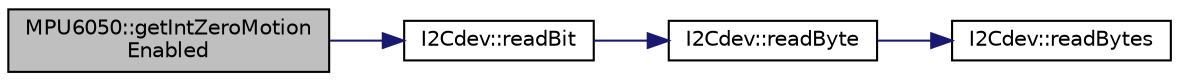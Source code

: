 digraph "MPU6050::getIntZeroMotionEnabled"
{
  edge [fontname="Helvetica",fontsize="10",labelfontname="Helvetica",labelfontsize="10"];
  node [fontname="Helvetica",fontsize="10",shape=record];
  rankdir="LR";
  Node281 [label="MPU6050::getIntZeroMotion\lEnabled",height=0.2,width=0.4,color="black", fillcolor="grey75", style="filled", fontcolor="black"];
  Node281 -> Node282 [color="midnightblue",fontsize="10",style="solid",fontname="Helvetica"];
  Node282 [label="I2Cdev::readBit",height=0.2,width=0.4,color="black", fillcolor="white", style="filled",URL="$class_i2_cdev.html#a9f104431c59658432e8b2f02c3e1acd6",tooltip="Read a single bit from an 8-bit device register. "];
  Node282 -> Node283 [color="midnightblue",fontsize="10",style="solid",fontname="Helvetica"];
  Node283 [label="I2Cdev::readByte",height=0.2,width=0.4,color="black", fillcolor="white", style="filled",URL="$class_i2_cdev.html#aef1db446b45660c6631fc780278ac366",tooltip="Read single byte from an 8-bit device register. "];
  Node283 -> Node284 [color="midnightblue",fontsize="10",style="solid",fontname="Helvetica"];
  Node284 [label="I2Cdev::readBytes",height=0.2,width=0.4,color="black", fillcolor="white", style="filled",URL="$class_i2_cdev.html#ae1eed9468ce4653e080bfd8481d2ac88",tooltip="Read multiple bytes from an 8-bit device register. "];
}
